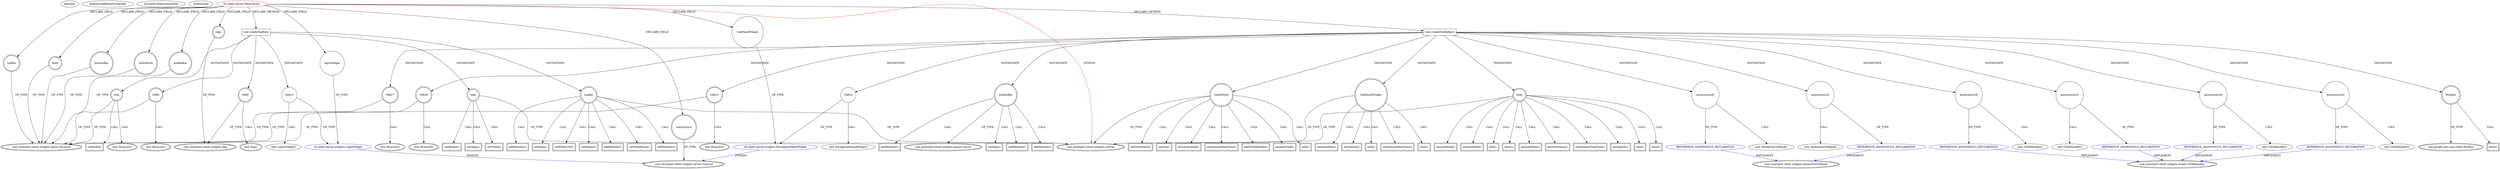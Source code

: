 digraph {
baseInfo[graphId=349,category="extension_graph",isAnonymous=false,possibleRelation=true]
frameworkRelatedTypesInfo[0="com.smartgwt.client.widgets.Canvas"]
possibleCollaborationsInfo[0="349~CLIENT_METHOD_DECLARATION-INSTANTIATION-~com.smartgwt.client.widgets.Canvas ~com.smartgwt.client.widgets.AnimationCallback ~false~true",1="349~CLIENT_METHOD_DECLARATION-INSTANTIATION-FIELD_DECLARATION-~com.smartgwt.client.widgets.Canvas ~com.smartgwt.client.widgets.layout.VLayout ~false~false",2="349~CLIENT_METHOD_DECLARATION-INSTANTIATION-~com.smartgwt.client.widgets.Canvas ~com.smartgwt.client.widgets.events.ClickHandler ~false~true"]
locationInfo[projectName="Namrack-TeachToLearn",filePath="/Namrack-TeachToLearn/TeachToLearn-master/TeachToLearn/src/ttl/client/layout/MainLayout.java",contextSignature="MainLayout",graphId="349"]
0[label="ttl.client.layout.MainLayout",vertexType="ROOT_CLIENT_CLASS_DECLARATION",isFrameworkType=false,color=red]
1[label="com.smartgwt.client.widgets.Canvas",vertexType="FRAMEWORK_CLASS_TYPE",isFrameworkType=true,peripheries=2]
2[label="body",vertexType="FIELD_DECLARATION",isFrameworkType=true,peripheries=2,shape=circle]
3[label="com.smartgwt.client.widgets.layout.HLayout",vertexType="FRAMEWORK_CLASS_TYPE",isFrameworkType=true,peripheries=2]
4[label="bottomBar",vertexType="FIELD_DECLARATION",isFrameworkType=true,peripheries=2,shape=circle]
6[label="helloWorld",vertexType="FIELD_DECLARATION",isFrameworkType=true,peripheries=2,shape=circle]
8[label="linkPanelWidget",vertexType="FIELD_DECLARATION",isFrameworkType=false,shape=circle]
9[label="ttl.client.layout.widgets.NavigationPanelWidget",vertexType="REFERENCE_CLIENT_CLASS_DECLARATION",isFrameworkType=false,color=blue]
10[label="com.smartgwt.client.widgets.layout.VLayout",vertexType="FRAMEWORK_CLASS_TYPE",isFrameworkType=true,peripheries=2]
11[label="loginWidget",vertexType="FIELD_DECLARATION",isFrameworkType=false,shape=circle]
12[label="ttl.client.layout.widgets.LoginWidget",vertexType="REFERENCE_CLIENT_CLASS_DECLARATION",isFrameworkType=false,color=blue]
14[label="logo",vertexType="FIELD_DECLARATION",isFrameworkType=true,peripheries=2,shape=circle]
15[label="com.smartgwt.client.widgets.Img",vertexType="FRAMEWORK_CLASS_TYPE",isFrameworkType=true,peripheries=2]
16[label="mainLayout",vertexType="FIELD_DECLARATION",isFrameworkType=true,peripheries=2,shape=circle]
18[label="middleBar",vertexType="FIELD_DECLARATION",isFrameworkType=true,peripheries=2,shape=circle]
20[label="topBar",vertexType="FIELD_DECLARATION",isFrameworkType=true,peripheries=2,shape=circle]
22[label="void createTopBar()",vertexType="CLIENT_METHOD_DECLARATION",isFrameworkType=false,shape=box]
24[label="VAR0",vertexType="VARIABLE_EXPRESION",isFrameworkType=true,peripheries=2,shape=circle]
23[label="new HLayout()",vertexType="CONSTRUCTOR_CALL",isFrameworkType=true,peripheries=2]
26[label="topBar",vertexType="VARIABLE_EXPRESION",isFrameworkType=true,peripheries=2,shape=circle]
27[label="setWidth100()",vertexType="INSIDE_CALL",isFrameworkType=true,peripheries=2,shape=box]
30[label="setAlign()",vertexType="INSIDE_CALL",isFrameworkType=true,peripheries=2,shape=box]
32[label="setHeight()",vertexType="INSIDE_CALL",isFrameworkType=true,peripheries=2,shape=box]
34[label="setStyleName()",vertexType="INSIDE_CALL",isFrameworkType=true,peripheries=2,shape=box]
36[label="VAR5",vertexType="VARIABLE_EXPRESION",isFrameworkType=true,peripheries=2,shape=circle]
35[label="new Img()",vertexType="CONSTRUCTOR_CALL",isFrameworkType=true,peripheries=2]
38[label="logo",vertexType="VARIABLE_EXPRESION",isFrameworkType=true,peripheries=2,shape=circle]
39[label="setWidth()",vertexType="INSIDE_CALL",isFrameworkType=true,peripheries=2,shape=box]
42[label="setHeight()",vertexType="INSIDE_CALL",isFrameworkType=true,peripheries=2,shape=box]
44[label="setAlign()",vertexType="INSIDE_CALL",isFrameworkType=true,peripheries=2,shape=box]
46[label="addMember()",vertexType="INSIDE_CALL",isFrameworkType=true,peripheries=2,shape=box]
48[label="title",vertexType="VARIABLE_EXPRESION",isFrameworkType=true,peripheries=2,shape=circle]
47[label="new HLayout()",vertexType="CONSTRUCTOR_CALL",isFrameworkType=true,peripheries=2]
51[label="setWidth()",vertexType="INSIDE_CALL",isFrameworkType=true,peripheries=2,shape=box]
53[label="addMember()",vertexType="INSIDE_CALL",isFrameworkType=true,peripheries=2,shape=box]
55[label="VAR13",vertexType="VARIABLE_EXPRESION",isFrameworkType=false,shape=circle]
54[label="new LoginWidget()",vertexType="CONSTRUCTOR_CALL",isFrameworkType=false]
58[label="addMember()",vertexType="INSIDE_CALL",isFrameworkType=true,peripheries=2,shape=box]
59[label="void createMiddleBar()",vertexType="CLIENT_METHOD_DECLARATION",isFrameworkType=false,shape=box]
61[label="VAR15",vertexType="VARIABLE_EXPRESION",isFrameworkType=true,peripheries=2,shape=circle]
60[label="new HLayout()",vertexType="CONSTRUCTOR_CALL",isFrameworkType=true,peripheries=2]
63[label="middleBar",vertexType="VARIABLE_EXPRESION",isFrameworkType=true,peripheries=2,shape=circle]
65[label="com.smartgwt.client.widgets.layout.Layout",vertexType="FRAMEWORK_CLASS_TYPE",isFrameworkType=true,peripheries=2]
64[label="setAlign()",vertexType="INSIDE_CALL",isFrameworkType=true,peripheries=2,shape=box]
67[label="VAR17",vertexType="VARIABLE_EXPRESION",isFrameworkType=true,peripheries=2,shape=circle]
66[label="new HLayout()",vertexType="CONSTRUCTOR_CALL",isFrameworkType=true,peripheries=2]
69[label="helloWorld",vertexType="VARIABLE_EXPRESION",isFrameworkType=true,peripheries=2,shape=circle]
70[label="setStyleName()",vertexType="INSIDE_CALL",isFrameworkType=true,peripheries=2,shape=box]
73[label="setSize()",vertexType="INSIDE_CALL",isFrameworkType=true,peripheries=2,shape=box]
75[label="setLayoutAlign()",vertexType="INSIDE_CALL",isFrameworkType=true,peripheries=2,shape=box]
77[label="setAnimateFadeTime()",vertexType="INSIDE_CALL",isFrameworkType=true,peripheries=2,shape=box]
79[label="addClickHandler()",vertexType="INSIDE_CALL",isFrameworkType=true,peripheries=2,shape=box]
81[label="anonymous23",vertexType="VARIABLE_EXPRESION",isFrameworkType=false,shape=circle]
82[label="REFERENCE_ANONYMOUS_DECLARATION",vertexType="REFERENCE_ANONYMOUS_DECLARATION",isFrameworkType=false,color=blue]
83[label="com.smartgwt.client.widgets.events.ClickHandler",vertexType="FRAMEWORK_INTERFACE_TYPE",isFrameworkType=true,peripheries=2]
80[label="new ClickHandler()",vertexType="CONSTRUCTOR_CALL",isFrameworkType=false]
85[label="animateFade()",vertexType="INSIDE_CALL",isFrameworkType=true,peripheries=2,shape=box]
87[label="anonymous25",vertexType="VARIABLE_EXPRESION",isFrameworkType=false,shape=circle]
88[label="REFERENCE_ANONYMOUS_DECLARATION",vertexType="REFERENCE_ANONYMOUS_DECLARATION",isFrameworkType=false,color=blue]
89[label="com.smartgwt.client.widgets.AnimationCallback",vertexType="FRAMEWORK_INTERFACE_TYPE",isFrameworkType=true,peripheries=2]
86[label="new AnimationCallback()",vertexType="CONSTRUCTOR_CALL",isFrameworkType=false]
91[label="hide()",vertexType="INSIDE_CALL",isFrameworkType=true,peripheries=2,shape=box]
92[label="linkPanelWidget",vertexType="VARIABLE_EXPRESION",isFrameworkType=true,peripheries=2,shape=circle]
93[label="show()",vertexType="INSIDE_CALL",isFrameworkType=true,peripheries=2,shape=box]
95[label="body",vertexType="VARIABLE_EXPRESION",isFrameworkType=true,peripheries=2,shape=circle]
96[label="show()",vertexType="INSIDE_CALL",isFrameworkType=true,peripheries=2,shape=box]
99[label="animateFade()",vertexType="INSIDE_CALL",isFrameworkType=true,peripheries=2,shape=box]
101[label="animateFade()",vertexType="INSIDE_CALL",isFrameworkType=true,peripheries=2,shape=box]
103[label="addMember()",vertexType="INSIDE_CALL",isFrameworkType=true,peripheries=2,shape=box]
105[label="VAR32",vertexType="VARIABLE_EXPRESION",isFrameworkType=false,shape=circle]
104[label="new NavigationPanelWidget()",vertexType="CONSTRUCTOR_CALL",isFrameworkType=false]
108[label="setOpacity()",vertexType="INSIDE_CALL",isFrameworkType=true,peripheries=2,shape=box]
110[label="hide()",vertexType="INSIDE_CALL",isFrameworkType=true,peripheries=2,shape=box]
112[label="setAnimateFadeTime()",vertexType="INSIDE_CALL",isFrameworkType=true,peripheries=2,shape=box]
114[label="anonymous36",vertexType="VARIABLE_EXPRESION",isFrameworkType=false,shape=circle]
115[label="REFERENCE_ANONYMOUS_DECLARATION",vertexType="REFERENCE_ANONYMOUS_DECLARATION",isFrameworkType=false,color=blue]
113[label="new ClickHandler()",vertexType="CONSTRUCTOR_CALL",isFrameworkType=false]
117[label="Window",vertexType="VARIABLE_EXPRESION",isFrameworkType=true,peripheries=2,shape=circle]
119[label="com.google.gwt.user.client.Window",vertexType="FRAMEWORK_CLASS_TYPE",isFrameworkType=true,peripheries=2]
118[label="alert()",vertexType="INSIDE_CALL",isFrameworkType=true,peripheries=2,shape=box]
121[label="anonymous38",vertexType="VARIABLE_EXPRESION",isFrameworkType=false,shape=circle]
122[label="REFERENCE_ANONYMOUS_DECLARATION",vertexType="REFERENCE_ANONYMOUS_DECLARATION",isFrameworkType=false,color=blue]
120[label="new ClickHandler()",vertexType="CONSTRUCTOR_CALL",isFrameworkType=false]
125[label="animateFade()",vertexType="INSIDE_CALL",isFrameworkType=true,peripheries=2,shape=box]
127[label="anonymous40",vertexType="VARIABLE_EXPRESION",isFrameworkType=false,shape=circle]
128[label="REFERENCE_ANONYMOUS_DECLARATION",vertexType="REFERENCE_ANONYMOUS_DECLARATION",isFrameworkType=false,color=blue]
126[label="new AnimationCallback()",vertexType="CONSTRUCTOR_CALL",isFrameworkType=false]
131[label="hide()",vertexType="INSIDE_CALL",isFrameworkType=true,peripheries=2,shape=box]
133[label="anonymous42",vertexType="VARIABLE_EXPRESION",isFrameworkType=false,shape=circle]
134[label="REFERENCE_ANONYMOUS_DECLARATION",vertexType="REFERENCE_ANONYMOUS_DECLARATION",isFrameworkType=false,color=blue]
132[label="new ClickHandler()",vertexType="CONSTRUCTOR_CALL",isFrameworkType=false]
137[label="show()",vertexType="INSIDE_CALL",isFrameworkType=true,peripheries=2,shape=box]
139[label="animateFade()",vertexType="INSIDE_CALL",isFrameworkType=true,peripheries=2,shape=box]
141[label="addMember()",vertexType="INSIDE_CALL",isFrameworkType=true,peripheries=2,shape=box]
143[label="VAR46",vertexType="VARIABLE_EXPRESION",isFrameworkType=true,peripheries=2,shape=circle]
142[label="new HLayout()",vertexType="CONSTRUCTOR_CALL",isFrameworkType=true,peripheries=2]
146[label="setStyleName()",vertexType="INSIDE_CALL",isFrameworkType=true,peripheries=2,shape=box]
148[label="setAnimateFadeTime()",vertexType="INSIDE_CALL",isFrameworkType=true,peripheries=2,shape=box]
150[label="setOpacity()",vertexType="INSIDE_CALL",isFrameworkType=true,peripheries=2,shape=box]
152[label="hide()",vertexType="INSIDE_CALL",isFrameworkType=true,peripheries=2,shape=box]
154[label="addMember()",vertexType="INSIDE_CALL",isFrameworkType=true,peripheries=2,shape=box]
0->1[label="EXTEND",color=red]
0->2[label="DECLARE_FIELD"]
2->3[label="OF_TYPE"]
0->4[label="DECLARE_FIELD"]
4->3[label="OF_TYPE"]
0->6[label="DECLARE_FIELD"]
6->3[label="OF_TYPE"]
0->8[label="DECLARE_FIELD"]
9->10[label="EXTEND",color=blue]
8->9[label="OF_TYPE"]
0->11[label="DECLARE_FIELD"]
12->10[label="EXTEND",color=blue]
11->12[label="OF_TYPE"]
0->14[label="DECLARE_FIELD"]
14->15[label="OF_TYPE"]
0->16[label="DECLARE_FIELD"]
16->10[label="OF_TYPE"]
0->18[label="DECLARE_FIELD"]
18->3[label="OF_TYPE"]
0->20[label="DECLARE_FIELD"]
20->3[label="OF_TYPE"]
0->22[label="DECLARE_METHOD"]
22->24[label="INSTANTIATE"]
24->3[label="OF_TYPE"]
24->23[label="CALL"]
22->26[label="INSTANTIATE"]
26->1[label="OF_TYPE"]
26->27[label="CALL"]
26->30[label="CALL"]
26->32[label="CALL"]
26->34[label="CALL"]
22->36[label="INSTANTIATE"]
36->15[label="OF_TYPE"]
36->35[label="CALL"]
22->38[label="INSTANTIATE"]
38->1[label="OF_TYPE"]
38->39[label="CALL"]
38->42[label="CALL"]
38->44[label="CALL"]
26->46[label="CALL"]
22->48[label="INSTANTIATE"]
48->3[label="OF_TYPE"]
48->47[label="CALL"]
48->51[label="CALL"]
26->53[label="CALL"]
22->55[label="INSTANTIATE"]
55->12[label="OF_TYPE"]
55->54[label="CALL"]
26->58[label="CALL"]
0->59[label="DECLARE_METHOD"]
59->61[label="INSTANTIATE"]
61->3[label="OF_TYPE"]
61->60[label="CALL"]
59->63[label="INSTANTIATE"]
63->65[label="OF_TYPE"]
63->64[label="CALL"]
59->67[label="INSTANTIATE"]
67->3[label="OF_TYPE"]
67->66[label="CALL"]
59->69[label="INSTANTIATE"]
69->1[label="OF_TYPE"]
69->70[label="CALL"]
69->73[label="CALL"]
69->75[label="CALL"]
69->77[label="CALL"]
69->79[label="CALL"]
59->81[label="INSTANTIATE"]
82->83[label="IMPLEMENT",color=blue]
81->82[label="OF_TYPE"]
81->80[label="CALL"]
69->85[label="CALL"]
59->87[label="INSTANTIATE"]
88->89[label="IMPLEMENT",color=blue]
87->88[label="OF_TYPE"]
87->86[label="CALL"]
69->91[label="CALL"]
59->92[label="INSTANTIATE"]
92->1[label="OF_TYPE"]
92->93[label="CALL"]
59->95[label="INSTANTIATE"]
95->1[label="OF_TYPE"]
95->96[label="CALL"]
92->99[label="CALL"]
95->101[label="CALL"]
63->103[label="CALL"]
59->105[label="INSTANTIATE"]
105->9[label="OF_TYPE"]
105->104[label="CALL"]
92->108[label="CALL"]
92->110[label="CALL"]
92->112[label="CALL"]
59->114[label="INSTANTIATE"]
115->83[label="IMPLEMENT",color=blue]
114->115[label="OF_TYPE"]
114->113[label="CALL"]
59->117[label="INSTANTIATE"]
117->119[label="OF_TYPE"]
117->118[label="CALL"]
59->121[label="INSTANTIATE"]
122->83[label="IMPLEMENT",color=blue]
121->122[label="OF_TYPE"]
121->120[label="CALL"]
95->125[label="CALL"]
59->127[label="INSTANTIATE"]
128->89[label="IMPLEMENT",color=blue]
127->128[label="OF_TYPE"]
127->126[label="CALL"]
95->131[label="CALL"]
59->133[label="INSTANTIATE"]
134->83[label="IMPLEMENT",color=blue]
133->134[label="OF_TYPE"]
133->132[label="CALL"]
95->137[label="CALL"]
95->139[label="CALL"]
63->141[label="CALL"]
59->143[label="INSTANTIATE"]
143->3[label="OF_TYPE"]
143->142[label="CALL"]
95->146[label="CALL"]
95->148[label="CALL"]
95->150[label="CALL"]
95->152[label="CALL"]
63->154[label="CALL"]
}

